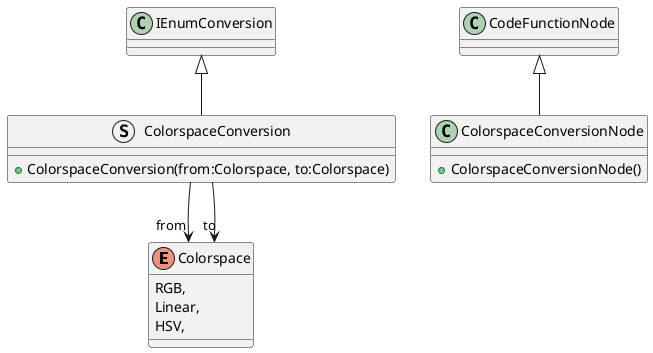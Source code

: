 @startuml
enum Colorspace {
    RGB,
    Linear,
    HSV,
}
struct ColorspaceConversion {
    + ColorspaceConversion(from:Colorspace, to:Colorspace)
}
class ColorspaceConversionNode {
    + ColorspaceConversionNode()
}
IEnumConversion <|-- ColorspaceConversion
ColorspaceConversion --> "from" Colorspace
ColorspaceConversion --> "to" Colorspace
CodeFunctionNode <|-- ColorspaceConversionNode
@enduml
